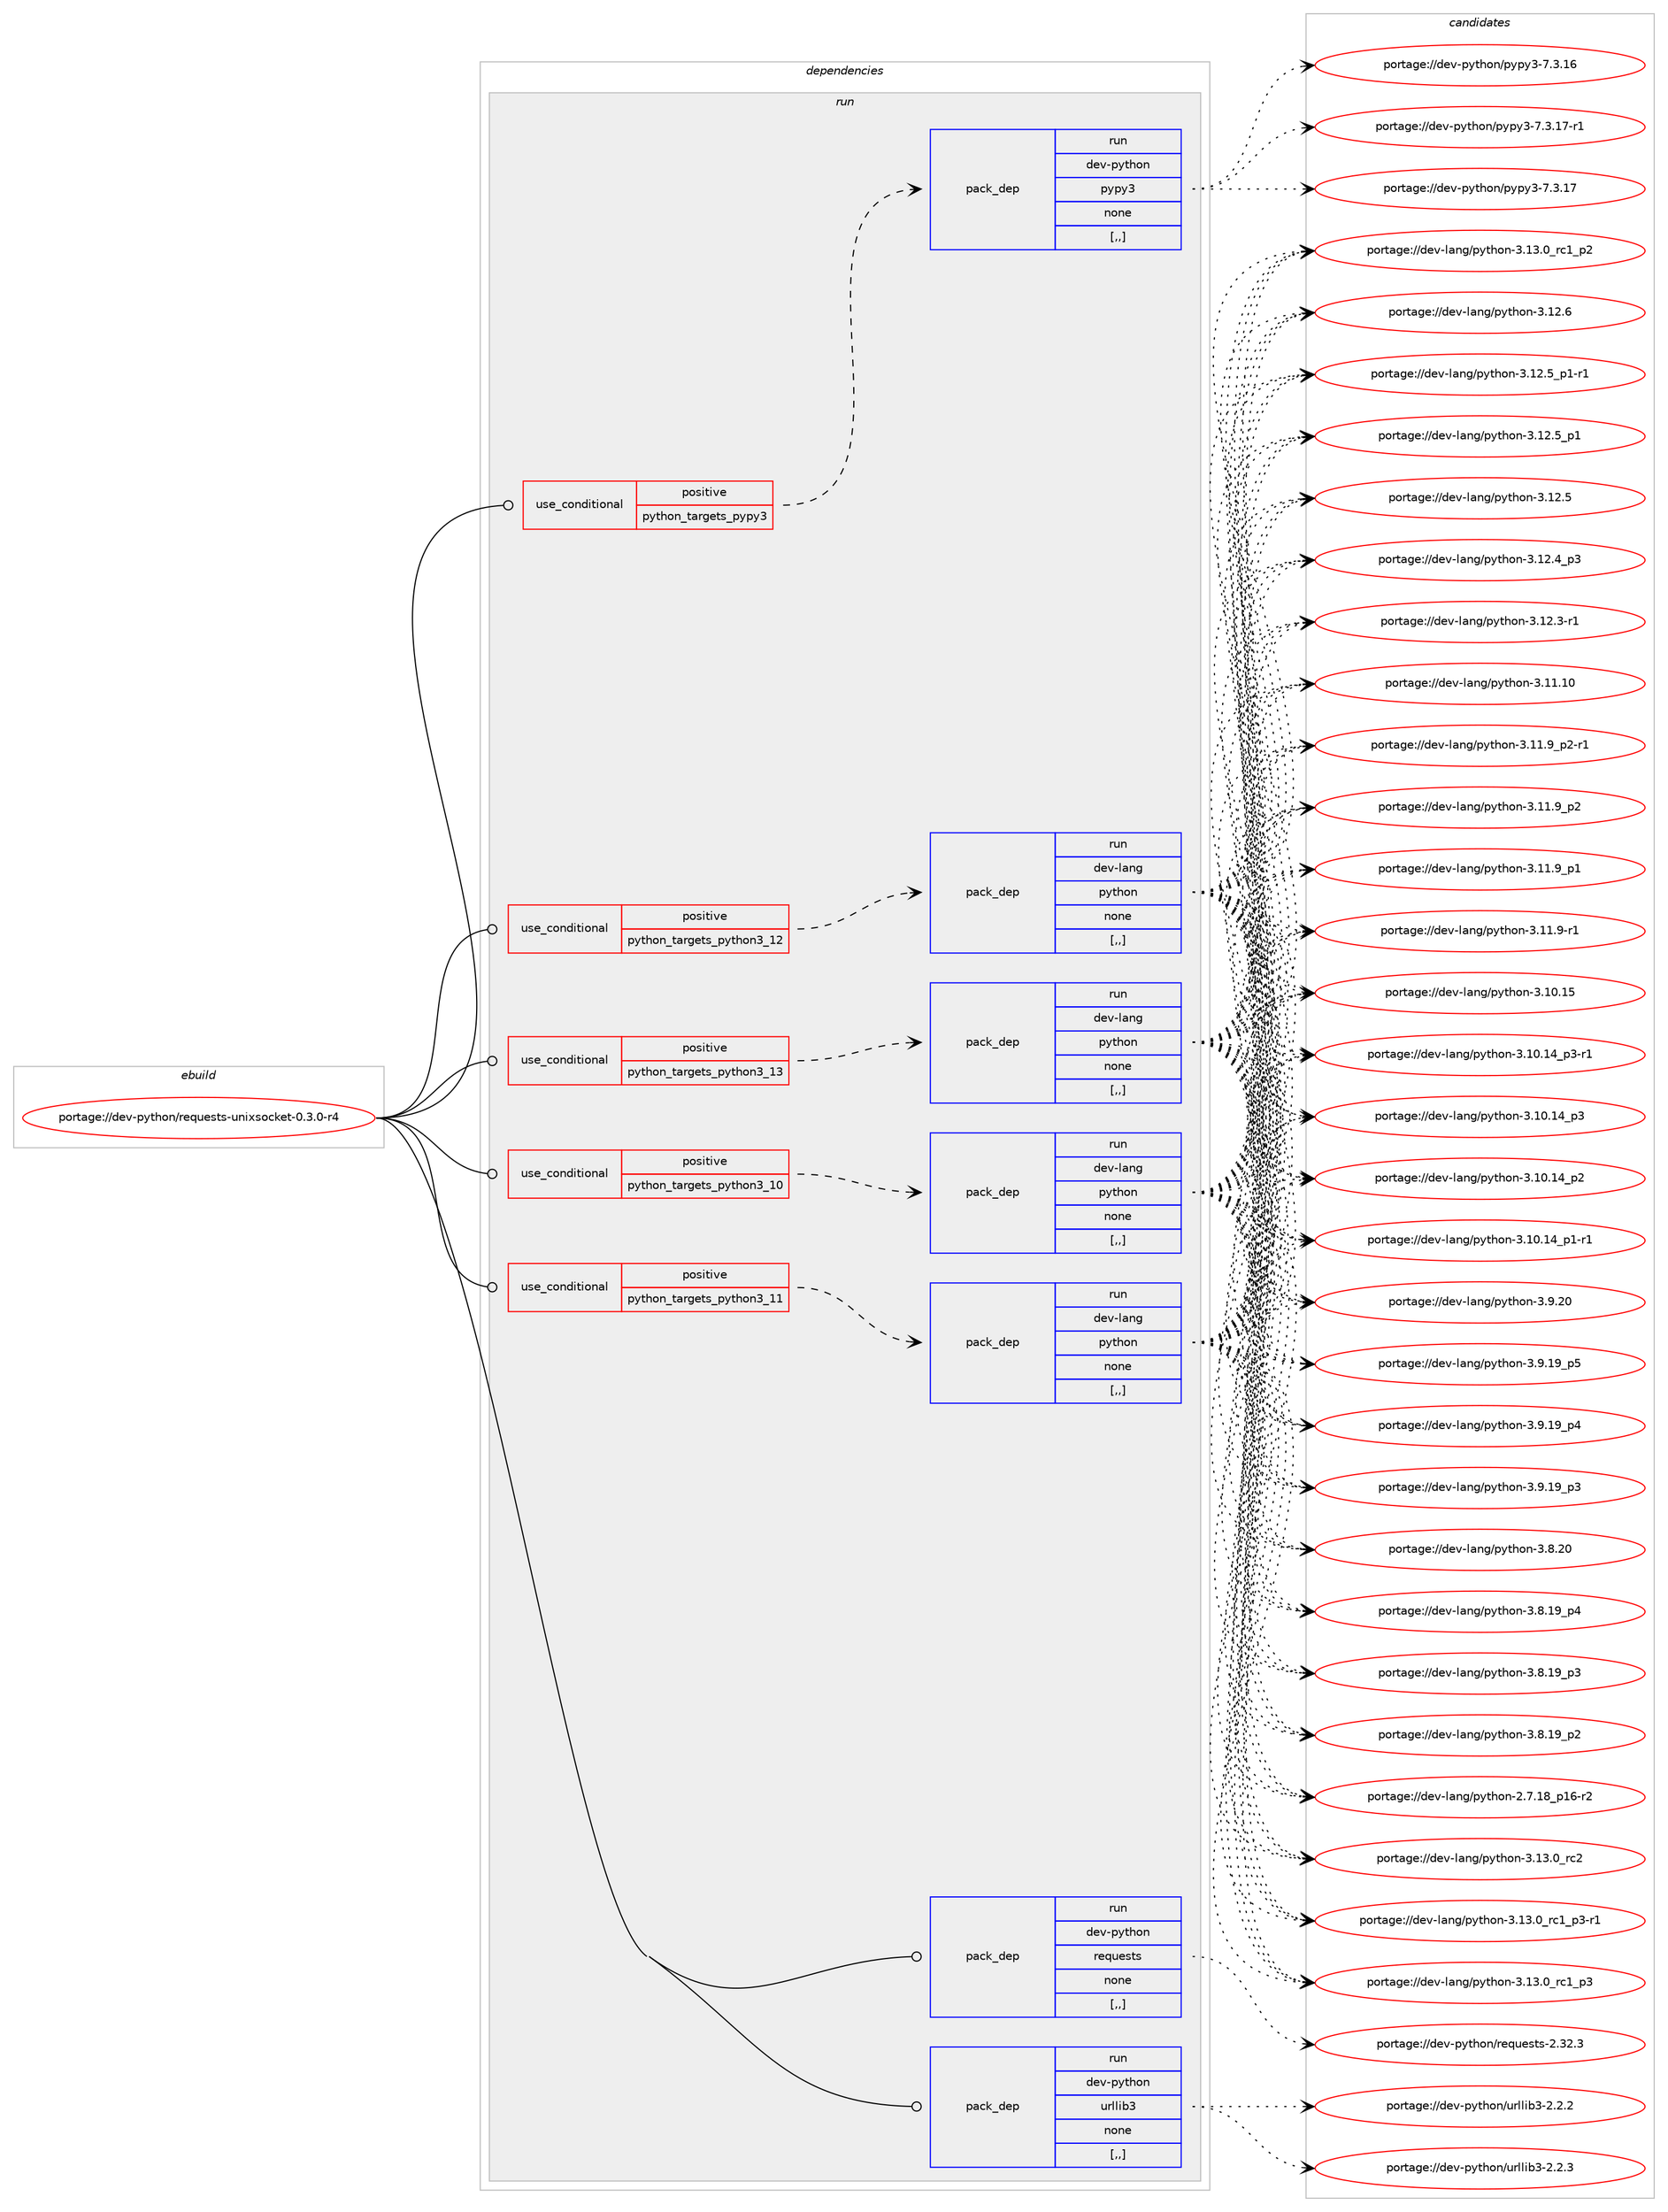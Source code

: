 digraph prolog {

# *************
# Graph options
# *************

newrank=true;
concentrate=true;
compound=true;
graph [rankdir=LR,fontname=Helvetica,fontsize=10,ranksep=1.5];#, ranksep=2.5, nodesep=0.2];
edge  [arrowhead=vee];
node  [fontname=Helvetica,fontsize=10];

# **********
# The ebuild
# **********

subgraph cluster_leftcol {
color=gray;
label=<<i>ebuild</i>>;
id [label="portage://dev-python/requests-unixsocket-0.3.0-r4", color=red, width=4, href="../dev-python/requests-unixsocket-0.3.0-r4.svg"];
}

# ****************
# The dependencies
# ****************

subgraph cluster_midcol {
color=gray;
label=<<i>dependencies</i>>;
subgraph cluster_compile {
fillcolor="#eeeeee";
style=filled;
label=<<i>compile</i>>;
}
subgraph cluster_compileandrun {
fillcolor="#eeeeee";
style=filled;
label=<<i>compile and run</i>>;
}
subgraph cluster_run {
fillcolor="#eeeeee";
style=filled;
label=<<i>run</i>>;
subgraph cond169686 {
dependency657315 [label=<<TABLE BORDER="0" CELLBORDER="1" CELLSPACING="0" CELLPADDING="4"><TR><TD ROWSPAN="3" CELLPADDING="10">use_conditional</TD></TR><TR><TD>positive</TD></TR><TR><TD>python_targets_pypy3</TD></TR></TABLE>>, shape=none, color=red];
subgraph pack482767 {
dependency657316 [label=<<TABLE BORDER="0" CELLBORDER="1" CELLSPACING="0" CELLPADDING="4" WIDTH="220"><TR><TD ROWSPAN="6" CELLPADDING="30">pack_dep</TD></TR><TR><TD WIDTH="110">run</TD></TR><TR><TD>dev-python</TD></TR><TR><TD>pypy3</TD></TR><TR><TD>none</TD></TR><TR><TD>[,,]</TD></TR></TABLE>>, shape=none, color=blue];
}
dependency657315:e -> dependency657316:w [weight=20,style="dashed",arrowhead="vee"];
}
id:e -> dependency657315:w [weight=20,style="solid",arrowhead="odot"];
subgraph cond169687 {
dependency657317 [label=<<TABLE BORDER="0" CELLBORDER="1" CELLSPACING="0" CELLPADDING="4"><TR><TD ROWSPAN="3" CELLPADDING="10">use_conditional</TD></TR><TR><TD>positive</TD></TR><TR><TD>python_targets_python3_10</TD></TR></TABLE>>, shape=none, color=red];
subgraph pack482768 {
dependency657318 [label=<<TABLE BORDER="0" CELLBORDER="1" CELLSPACING="0" CELLPADDING="4" WIDTH="220"><TR><TD ROWSPAN="6" CELLPADDING="30">pack_dep</TD></TR><TR><TD WIDTH="110">run</TD></TR><TR><TD>dev-lang</TD></TR><TR><TD>python</TD></TR><TR><TD>none</TD></TR><TR><TD>[,,]</TD></TR></TABLE>>, shape=none, color=blue];
}
dependency657317:e -> dependency657318:w [weight=20,style="dashed",arrowhead="vee"];
}
id:e -> dependency657317:w [weight=20,style="solid",arrowhead="odot"];
subgraph cond169688 {
dependency657319 [label=<<TABLE BORDER="0" CELLBORDER="1" CELLSPACING="0" CELLPADDING="4"><TR><TD ROWSPAN="3" CELLPADDING="10">use_conditional</TD></TR><TR><TD>positive</TD></TR><TR><TD>python_targets_python3_11</TD></TR></TABLE>>, shape=none, color=red];
subgraph pack482769 {
dependency657320 [label=<<TABLE BORDER="0" CELLBORDER="1" CELLSPACING="0" CELLPADDING="4" WIDTH="220"><TR><TD ROWSPAN="6" CELLPADDING="30">pack_dep</TD></TR><TR><TD WIDTH="110">run</TD></TR><TR><TD>dev-lang</TD></TR><TR><TD>python</TD></TR><TR><TD>none</TD></TR><TR><TD>[,,]</TD></TR></TABLE>>, shape=none, color=blue];
}
dependency657319:e -> dependency657320:w [weight=20,style="dashed",arrowhead="vee"];
}
id:e -> dependency657319:w [weight=20,style="solid",arrowhead="odot"];
subgraph cond169689 {
dependency657321 [label=<<TABLE BORDER="0" CELLBORDER="1" CELLSPACING="0" CELLPADDING="4"><TR><TD ROWSPAN="3" CELLPADDING="10">use_conditional</TD></TR><TR><TD>positive</TD></TR><TR><TD>python_targets_python3_12</TD></TR></TABLE>>, shape=none, color=red];
subgraph pack482770 {
dependency657322 [label=<<TABLE BORDER="0" CELLBORDER="1" CELLSPACING="0" CELLPADDING="4" WIDTH="220"><TR><TD ROWSPAN="6" CELLPADDING="30">pack_dep</TD></TR><TR><TD WIDTH="110">run</TD></TR><TR><TD>dev-lang</TD></TR><TR><TD>python</TD></TR><TR><TD>none</TD></TR><TR><TD>[,,]</TD></TR></TABLE>>, shape=none, color=blue];
}
dependency657321:e -> dependency657322:w [weight=20,style="dashed",arrowhead="vee"];
}
id:e -> dependency657321:w [weight=20,style="solid",arrowhead="odot"];
subgraph cond169690 {
dependency657323 [label=<<TABLE BORDER="0" CELLBORDER="1" CELLSPACING="0" CELLPADDING="4"><TR><TD ROWSPAN="3" CELLPADDING="10">use_conditional</TD></TR><TR><TD>positive</TD></TR><TR><TD>python_targets_python3_13</TD></TR></TABLE>>, shape=none, color=red];
subgraph pack482771 {
dependency657324 [label=<<TABLE BORDER="0" CELLBORDER="1" CELLSPACING="0" CELLPADDING="4" WIDTH="220"><TR><TD ROWSPAN="6" CELLPADDING="30">pack_dep</TD></TR><TR><TD WIDTH="110">run</TD></TR><TR><TD>dev-lang</TD></TR><TR><TD>python</TD></TR><TR><TD>none</TD></TR><TR><TD>[,,]</TD></TR></TABLE>>, shape=none, color=blue];
}
dependency657323:e -> dependency657324:w [weight=20,style="dashed",arrowhead="vee"];
}
id:e -> dependency657323:w [weight=20,style="solid",arrowhead="odot"];
subgraph pack482772 {
dependency657325 [label=<<TABLE BORDER="0" CELLBORDER="1" CELLSPACING="0" CELLPADDING="4" WIDTH="220"><TR><TD ROWSPAN="6" CELLPADDING="30">pack_dep</TD></TR><TR><TD WIDTH="110">run</TD></TR><TR><TD>dev-python</TD></TR><TR><TD>requests</TD></TR><TR><TD>none</TD></TR><TR><TD>[,,]</TD></TR></TABLE>>, shape=none, color=blue];
}
id:e -> dependency657325:w [weight=20,style="solid",arrowhead="odot"];
subgraph pack482773 {
dependency657326 [label=<<TABLE BORDER="0" CELLBORDER="1" CELLSPACING="0" CELLPADDING="4" WIDTH="220"><TR><TD ROWSPAN="6" CELLPADDING="30">pack_dep</TD></TR><TR><TD WIDTH="110">run</TD></TR><TR><TD>dev-python</TD></TR><TR><TD>urllib3</TD></TR><TR><TD>none</TD></TR><TR><TD>[,,]</TD></TR></TABLE>>, shape=none, color=blue];
}
id:e -> dependency657326:w [weight=20,style="solid",arrowhead="odot"];
}
}

# **************
# The candidates
# **************

subgraph cluster_choices {
rank=same;
color=gray;
label=<<i>candidates</i>>;

subgraph choice482767 {
color=black;
nodesep=1;
choice100101118451121211161041111104711212111212151455546514649554511449 [label="portage://dev-python/pypy3-7.3.17-r1", color=red, width=4,href="../dev-python/pypy3-7.3.17-r1.svg"];
choice10010111845112121116104111110471121211121215145554651464955 [label="portage://dev-python/pypy3-7.3.17", color=red, width=4,href="../dev-python/pypy3-7.3.17.svg"];
choice10010111845112121116104111110471121211121215145554651464954 [label="portage://dev-python/pypy3-7.3.16", color=red, width=4,href="../dev-python/pypy3-7.3.16.svg"];
dependency657316:e -> choice100101118451121211161041111104711212111212151455546514649554511449:w [style=dotted,weight="100"];
dependency657316:e -> choice10010111845112121116104111110471121211121215145554651464955:w [style=dotted,weight="100"];
dependency657316:e -> choice10010111845112121116104111110471121211121215145554651464954:w [style=dotted,weight="100"];
}
subgraph choice482768 {
color=black;
nodesep=1;
choice10010111845108971101034711212111610411111045514649514648951149950 [label="portage://dev-lang/python-3.13.0_rc2", color=red, width=4,href="../dev-lang/python-3.13.0_rc2.svg"];
choice1001011184510897110103471121211161041111104551464951464895114994995112514511449 [label="portage://dev-lang/python-3.13.0_rc1_p3-r1", color=red, width=4,href="../dev-lang/python-3.13.0_rc1_p3-r1.svg"];
choice100101118451089711010347112121116104111110455146495146489511499499511251 [label="portage://dev-lang/python-3.13.0_rc1_p3", color=red, width=4,href="../dev-lang/python-3.13.0_rc1_p3.svg"];
choice100101118451089711010347112121116104111110455146495146489511499499511250 [label="portage://dev-lang/python-3.13.0_rc1_p2", color=red, width=4,href="../dev-lang/python-3.13.0_rc1_p2.svg"];
choice10010111845108971101034711212111610411111045514649504654 [label="portage://dev-lang/python-3.12.6", color=red, width=4,href="../dev-lang/python-3.12.6.svg"];
choice1001011184510897110103471121211161041111104551464950465395112494511449 [label="portage://dev-lang/python-3.12.5_p1-r1", color=red, width=4,href="../dev-lang/python-3.12.5_p1-r1.svg"];
choice100101118451089711010347112121116104111110455146495046539511249 [label="portage://dev-lang/python-3.12.5_p1", color=red, width=4,href="../dev-lang/python-3.12.5_p1.svg"];
choice10010111845108971101034711212111610411111045514649504653 [label="portage://dev-lang/python-3.12.5", color=red, width=4,href="../dev-lang/python-3.12.5.svg"];
choice100101118451089711010347112121116104111110455146495046529511251 [label="portage://dev-lang/python-3.12.4_p3", color=red, width=4,href="../dev-lang/python-3.12.4_p3.svg"];
choice100101118451089711010347112121116104111110455146495046514511449 [label="portage://dev-lang/python-3.12.3-r1", color=red, width=4,href="../dev-lang/python-3.12.3-r1.svg"];
choice1001011184510897110103471121211161041111104551464949464948 [label="portage://dev-lang/python-3.11.10", color=red, width=4,href="../dev-lang/python-3.11.10.svg"];
choice1001011184510897110103471121211161041111104551464949465795112504511449 [label="portage://dev-lang/python-3.11.9_p2-r1", color=red, width=4,href="../dev-lang/python-3.11.9_p2-r1.svg"];
choice100101118451089711010347112121116104111110455146494946579511250 [label="portage://dev-lang/python-3.11.9_p2", color=red, width=4,href="../dev-lang/python-3.11.9_p2.svg"];
choice100101118451089711010347112121116104111110455146494946579511249 [label="portage://dev-lang/python-3.11.9_p1", color=red, width=4,href="../dev-lang/python-3.11.9_p1.svg"];
choice100101118451089711010347112121116104111110455146494946574511449 [label="portage://dev-lang/python-3.11.9-r1", color=red, width=4,href="../dev-lang/python-3.11.9-r1.svg"];
choice1001011184510897110103471121211161041111104551464948464953 [label="portage://dev-lang/python-3.10.15", color=red, width=4,href="../dev-lang/python-3.10.15.svg"];
choice100101118451089711010347112121116104111110455146494846495295112514511449 [label="portage://dev-lang/python-3.10.14_p3-r1", color=red, width=4,href="../dev-lang/python-3.10.14_p3-r1.svg"];
choice10010111845108971101034711212111610411111045514649484649529511251 [label="portage://dev-lang/python-3.10.14_p3", color=red, width=4,href="../dev-lang/python-3.10.14_p3.svg"];
choice10010111845108971101034711212111610411111045514649484649529511250 [label="portage://dev-lang/python-3.10.14_p2", color=red, width=4,href="../dev-lang/python-3.10.14_p2.svg"];
choice100101118451089711010347112121116104111110455146494846495295112494511449 [label="portage://dev-lang/python-3.10.14_p1-r1", color=red, width=4,href="../dev-lang/python-3.10.14_p1-r1.svg"];
choice10010111845108971101034711212111610411111045514657465048 [label="portage://dev-lang/python-3.9.20", color=red, width=4,href="../dev-lang/python-3.9.20.svg"];
choice100101118451089711010347112121116104111110455146574649579511253 [label="portage://dev-lang/python-3.9.19_p5", color=red, width=4,href="../dev-lang/python-3.9.19_p5.svg"];
choice100101118451089711010347112121116104111110455146574649579511252 [label="portage://dev-lang/python-3.9.19_p4", color=red, width=4,href="../dev-lang/python-3.9.19_p4.svg"];
choice100101118451089711010347112121116104111110455146574649579511251 [label="portage://dev-lang/python-3.9.19_p3", color=red, width=4,href="../dev-lang/python-3.9.19_p3.svg"];
choice10010111845108971101034711212111610411111045514656465048 [label="portage://dev-lang/python-3.8.20", color=red, width=4,href="../dev-lang/python-3.8.20.svg"];
choice100101118451089711010347112121116104111110455146564649579511252 [label="portage://dev-lang/python-3.8.19_p4", color=red, width=4,href="../dev-lang/python-3.8.19_p4.svg"];
choice100101118451089711010347112121116104111110455146564649579511251 [label="portage://dev-lang/python-3.8.19_p3", color=red, width=4,href="../dev-lang/python-3.8.19_p3.svg"];
choice100101118451089711010347112121116104111110455146564649579511250 [label="portage://dev-lang/python-3.8.19_p2", color=red, width=4,href="../dev-lang/python-3.8.19_p2.svg"];
choice100101118451089711010347112121116104111110455046554649569511249544511450 [label="portage://dev-lang/python-2.7.18_p16-r2", color=red, width=4,href="../dev-lang/python-2.7.18_p16-r2.svg"];
dependency657318:e -> choice10010111845108971101034711212111610411111045514649514648951149950:w [style=dotted,weight="100"];
dependency657318:e -> choice1001011184510897110103471121211161041111104551464951464895114994995112514511449:w [style=dotted,weight="100"];
dependency657318:e -> choice100101118451089711010347112121116104111110455146495146489511499499511251:w [style=dotted,weight="100"];
dependency657318:e -> choice100101118451089711010347112121116104111110455146495146489511499499511250:w [style=dotted,weight="100"];
dependency657318:e -> choice10010111845108971101034711212111610411111045514649504654:w [style=dotted,weight="100"];
dependency657318:e -> choice1001011184510897110103471121211161041111104551464950465395112494511449:w [style=dotted,weight="100"];
dependency657318:e -> choice100101118451089711010347112121116104111110455146495046539511249:w [style=dotted,weight="100"];
dependency657318:e -> choice10010111845108971101034711212111610411111045514649504653:w [style=dotted,weight="100"];
dependency657318:e -> choice100101118451089711010347112121116104111110455146495046529511251:w [style=dotted,weight="100"];
dependency657318:e -> choice100101118451089711010347112121116104111110455146495046514511449:w [style=dotted,weight="100"];
dependency657318:e -> choice1001011184510897110103471121211161041111104551464949464948:w [style=dotted,weight="100"];
dependency657318:e -> choice1001011184510897110103471121211161041111104551464949465795112504511449:w [style=dotted,weight="100"];
dependency657318:e -> choice100101118451089711010347112121116104111110455146494946579511250:w [style=dotted,weight="100"];
dependency657318:e -> choice100101118451089711010347112121116104111110455146494946579511249:w [style=dotted,weight="100"];
dependency657318:e -> choice100101118451089711010347112121116104111110455146494946574511449:w [style=dotted,weight="100"];
dependency657318:e -> choice1001011184510897110103471121211161041111104551464948464953:w [style=dotted,weight="100"];
dependency657318:e -> choice100101118451089711010347112121116104111110455146494846495295112514511449:w [style=dotted,weight="100"];
dependency657318:e -> choice10010111845108971101034711212111610411111045514649484649529511251:w [style=dotted,weight="100"];
dependency657318:e -> choice10010111845108971101034711212111610411111045514649484649529511250:w [style=dotted,weight="100"];
dependency657318:e -> choice100101118451089711010347112121116104111110455146494846495295112494511449:w [style=dotted,weight="100"];
dependency657318:e -> choice10010111845108971101034711212111610411111045514657465048:w [style=dotted,weight="100"];
dependency657318:e -> choice100101118451089711010347112121116104111110455146574649579511253:w [style=dotted,weight="100"];
dependency657318:e -> choice100101118451089711010347112121116104111110455146574649579511252:w [style=dotted,weight="100"];
dependency657318:e -> choice100101118451089711010347112121116104111110455146574649579511251:w [style=dotted,weight="100"];
dependency657318:e -> choice10010111845108971101034711212111610411111045514656465048:w [style=dotted,weight="100"];
dependency657318:e -> choice100101118451089711010347112121116104111110455146564649579511252:w [style=dotted,weight="100"];
dependency657318:e -> choice100101118451089711010347112121116104111110455146564649579511251:w [style=dotted,weight="100"];
dependency657318:e -> choice100101118451089711010347112121116104111110455146564649579511250:w [style=dotted,weight="100"];
dependency657318:e -> choice100101118451089711010347112121116104111110455046554649569511249544511450:w [style=dotted,weight="100"];
}
subgraph choice482769 {
color=black;
nodesep=1;
choice10010111845108971101034711212111610411111045514649514648951149950 [label="portage://dev-lang/python-3.13.0_rc2", color=red, width=4,href="../dev-lang/python-3.13.0_rc2.svg"];
choice1001011184510897110103471121211161041111104551464951464895114994995112514511449 [label="portage://dev-lang/python-3.13.0_rc1_p3-r1", color=red, width=4,href="../dev-lang/python-3.13.0_rc1_p3-r1.svg"];
choice100101118451089711010347112121116104111110455146495146489511499499511251 [label="portage://dev-lang/python-3.13.0_rc1_p3", color=red, width=4,href="../dev-lang/python-3.13.0_rc1_p3.svg"];
choice100101118451089711010347112121116104111110455146495146489511499499511250 [label="portage://dev-lang/python-3.13.0_rc1_p2", color=red, width=4,href="../dev-lang/python-3.13.0_rc1_p2.svg"];
choice10010111845108971101034711212111610411111045514649504654 [label="portage://dev-lang/python-3.12.6", color=red, width=4,href="../dev-lang/python-3.12.6.svg"];
choice1001011184510897110103471121211161041111104551464950465395112494511449 [label="portage://dev-lang/python-3.12.5_p1-r1", color=red, width=4,href="../dev-lang/python-3.12.5_p1-r1.svg"];
choice100101118451089711010347112121116104111110455146495046539511249 [label="portage://dev-lang/python-3.12.5_p1", color=red, width=4,href="../dev-lang/python-3.12.5_p1.svg"];
choice10010111845108971101034711212111610411111045514649504653 [label="portage://dev-lang/python-3.12.5", color=red, width=4,href="../dev-lang/python-3.12.5.svg"];
choice100101118451089711010347112121116104111110455146495046529511251 [label="portage://dev-lang/python-3.12.4_p3", color=red, width=4,href="../dev-lang/python-3.12.4_p3.svg"];
choice100101118451089711010347112121116104111110455146495046514511449 [label="portage://dev-lang/python-3.12.3-r1", color=red, width=4,href="../dev-lang/python-3.12.3-r1.svg"];
choice1001011184510897110103471121211161041111104551464949464948 [label="portage://dev-lang/python-3.11.10", color=red, width=4,href="../dev-lang/python-3.11.10.svg"];
choice1001011184510897110103471121211161041111104551464949465795112504511449 [label="portage://dev-lang/python-3.11.9_p2-r1", color=red, width=4,href="../dev-lang/python-3.11.9_p2-r1.svg"];
choice100101118451089711010347112121116104111110455146494946579511250 [label="portage://dev-lang/python-3.11.9_p2", color=red, width=4,href="../dev-lang/python-3.11.9_p2.svg"];
choice100101118451089711010347112121116104111110455146494946579511249 [label="portage://dev-lang/python-3.11.9_p1", color=red, width=4,href="../dev-lang/python-3.11.9_p1.svg"];
choice100101118451089711010347112121116104111110455146494946574511449 [label="portage://dev-lang/python-3.11.9-r1", color=red, width=4,href="../dev-lang/python-3.11.9-r1.svg"];
choice1001011184510897110103471121211161041111104551464948464953 [label="portage://dev-lang/python-3.10.15", color=red, width=4,href="../dev-lang/python-3.10.15.svg"];
choice100101118451089711010347112121116104111110455146494846495295112514511449 [label="portage://dev-lang/python-3.10.14_p3-r1", color=red, width=4,href="../dev-lang/python-3.10.14_p3-r1.svg"];
choice10010111845108971101034711212111610411111045514649484649529511251 [label="portage://dev-lang/python-3.10.14_p3", color=red, width=4,href="../dev-lang/python-3.10.14_p3.svg"];
choice10010111845108971101034711212111610411111045514649484649529511250 [label="portage://dev-lang/python-3.10.14_p2", color=red, width=4,href="../dev-lang/python-3.10.14_p2.svg"];
choice100101118451089711010347112121116104111110455146494846495295112494511449 [label="portage://dev-lang/python-3.10.14_p1-r1", color=red, width=4,href="../dev-lang/python-3.10.14_p1-r1.svg"];
choice10010111845108971101034711212111610411111045514657465048 [label="portage://dev-lang/python-3.9.20", color=red, width=4,href="../dev-lang/python-3.9.20.svg"];
choice100101118451089711010347112121116104111110455146574649579511253 [label="portage://dev-lang/python-3.9.19_p5", color=red, width=4,href="../dev-lang/python-3.9.19_p5.svg"];
choice100101118451089711010347112121116104111110455146574649579511252 [label="portage://dev-lang/python-3.9.19_p4", color=red, width=4,href="../dev-lang/python-3.9.19_p4.svg"];
choice100101118451089711010347112121116104111110455146574649579511251 [label="portage://dev-lang/python-3.9.19_p3", color=red, width=4,href="../dev-lang/python-3.9.19_p3.svg"];
choice10010111845108971101034711212111610411111045514656465048 [label="portage://dev-lang/python-3.8.20", color=red, width=4,href="../dev-lang/python-3.8.20.svg"];
choice100101118451089711010347112121116104111110455146564649579511252 [label="portage://dev-lang/python-3.8.19_p4", color=red, width=4,href="../dev-lang/python-3.8.19_p4.svg"];
choice100101118451089711010347112121116104111110455146564649579511251 [label="portage://dev-lang/python-3.8.19_p3", color=red, width=4,href="../dev-lang/python-3.8.19_p3.svg"];
choice100101118451089711010347112121116104111110455146564649579511250 [label="portage://dev-lang/python-3.8.19_p2", color=red, width=4,href="../dev-lang/python-3.8.19_p2.svg"];
choice100101118451089711010347112121116104111110455046554649569511249544511450 [label="portage://dev-lang/python-2.7.18_p16-r2", color=red, width=4,href="../dev-lang/python-2.7.18_p16-r2.svg"];
dependency657320:e -> choice10010111845108971101034711212111610411111045514649514648951149950:w [style=dotted,weight="100"];
dependency657320:e -> choice1001011184510897110103471121211161041111104551464951464895114994995112514511449:w [style=dotted,weight="100"];
dependency657320:e -> choice100101118451089711010347112121116104111110455146495146489511499499511251:w [style=dotted,weight="100"];
dependency657320:e -> choice100101118451089711010347112121116104111110455146495146489511499499511250:w [style=dotted,weight="100"];
dependency657320:e -> choice10010111845108971101034711212111610411111045514649504654:w [style=dotted,weight="100"];
dependency657320:e -> choice1001011184510897110103471121211161041111104551464950465395112494511449:w [style=dotted,weight="100"];
dependency657320:e -> choice100101118451089711010347112121116104111110455146495046539511249:w [style=dotted,weight="100"];
dependency657320:e -> choice10010111845108971101034711212111610411111045514649504653:w [style=dotted,weight="100"];
dependency657320:e -> choice100101118451089711010347112121116104111110455146495046529511251:w [style=dotted,weight="100"];
dependency657320:e -> choice100101118451089711010347112121116104111110455146495046514511449:w [style=dotted,weight="100"];
dependency657320:e -> choice1001011184510897110103471121211161041111104551464949464948:w [style=dotted,weight="100"];
dependency657320:e -> choice1001011184510897110103471121211161041111104551464949465795112504511449:w [style=dotted,weight="100"];
dependency657320:e -> choice100101118451089711010347112121116104111110455146494946579511250:w [style=dotted,weight="100"];
dependency657320:e -> choice100101118451089711010347112121116104111110455146494946579511249:w [style=dotted,weight="100"];
dependency657320:e -> choice100101118451089711010347112121116104111110455146494946574511449:w [style=dotted,weight="100"];
dependency657320:e -> choice1001011184510897110103471121211161041111104551464948464953:w [style=dotted,weight="100"];
dependency657320:e -> choice100101118451089711010347112121116104111110455146494846495295112514511449:w [style=dotted,weight="100"];
dependency657320:e -> choice10010111845108971101034711212111610411111045514649484649529511251:w [style=dotted,weight="100"];
dependency657320:e -> choice10010111845108971101034711212111610411111045514649484649529511250:w [style=dotted,weight="100"];
dependency657320:e -> choice100101118451089711010347112121116104111110455146494846495295112494511449:w [style=dotted,weight="100"];
dependency657320:e -> choice10010111845108971101034711212111610411111045514657465048:w [style=dotted,weight="100"];
dependency657320:e -> choice100101118451089711010347112121116104111110455146574649579511253:w [style=dotted,weight="100"];
dependency657320:e -> choice100101118451089711010347112121116104111110455146574649579511252:w [style=dotted,weight="100"];
dependency657320:e -> choice100101118451089711010347112121116104111110455146574649579511251:w [style=dotted,weight="100"];
dependency657320:e -> choice10010111845108971101034711212111610411111045514656465048:w [style=dotted,weight="100"];
dependency657320:e -> choice100101118451089711010347112121116104111110455146564649579511252:w [style=dotted,weight="100"];
dependency657320:e -> choice100101118451089711010347112121116104111110455146564649579511251:w [style=dotted,weight="100"];
dependency657320:e -> choice100101118451089711010347112121116104111110455146564649579511250:w [style=dotted,weight="100"];
dependency657320:e -> choice100101118451089711010347112121116104111110455046554649569511249544511450:w [style=dotted,weight="100"];
}
subgraph choice482770 {
color=black;
nodesep=1;
choice10010111845108971101034711212111610411111045514649514648951149950 [label="portage://dev-lang/python-3.13.0_rc2", color=red, width=4,href="../dev-lang/python-3.13.0_rc2.svg"];
choice1001011184510897110103471121211161041111104551464951464895114994995112514511449 [label="portage://dev-lang/python-3.13.0_rc1_p3-r1", color=red, width=4,href="../dev-lang/python-3.13.0_rc1_p3-r1.svg"];
choice100101118451089711010347112121116104111110455146495146489511499499511251 [label="portage://dev-lang/python-3.13.0_rc1_p3", color=red, width=4,href="../dev-lang/python-3.13.0_rc1_p3.svg"];
choice100101118451089711010347112121116104111110455146495146489511499499511250 [label="portage://dev-lang/python-3.13.0_rc1_p2", color=red, width=4,href="../dev-lang/python-3.13.0_rc1_p2.svg"];
choice10010111845108971101034711212111610411111045514649504654 [label="portage://dev-lang/python-3.12.6", color=red, width=4,href="../dev-lang/python-3.12.6.svg"];
choice1001011184510897110103471121211161041111104551464950465395112494511449 [label="portage://dev-lang/python-3.12.5_p1-r1", color=red, width=4,href="../dev-lang/python-3.12.5_p1-r1.svg"];
choice100101118451089711010347112121116104111110455146495046539511249 [label="portage://dev-lang/python-3.12.5_p1", color=red, width=4,href="../dev-lang/python-3.12.5_p1.svg"];
choice10010111845108971101034711212111610411111045514649504653 [label="portage://dev-lang/python-3.12.5", color=red, width=4,href="../dev-lang/python-3.12.5.svg"];
choice100101118451089711010347112121116104111110455146495046529511251 [label="portage://dev-lang/python-3.12.4_p3", color=red, width=4,href="../dev-lang/python-3.12.4_p3.svg"];
choice100101118451089711010347112121116104111110455146495046514511449 [label="portage://dev-lang/python-3.12.3-r1", color=red, width=4,href="../dev-lang/python-3.12.3-r1.svg"];
choice1001011184510897110103471121211161041111104551464949464948 [label="portage://dev-lang/python-3.11.10", color=red, width=4,href="../dev-lang/python-3.11.10.svg"];
choice1001011184510897110103471121211161041111104551464949465795112504511449 [label="portage://dev-lang/python-3.11.9_p2-r1", color=red, width=4,href="../dev-lang/python-3.11.9_p2-r1.svg"];
choice100101118451089711010347112121116104111110455146494946579511250 [label="portage://dev-lang/python-3.11.9_p2", color=red, width=4,href="../dev-lang/python-3.11.9_p2.svg"];
choice100101118451089711010347112121116104111110455146494946579511249 [label="portage://dev-lang/python-3.11.9_p1", color=red, width=4,href="../dev-lang/python-3.11.9_p1.svg"];
choice100101118451089711010347112121116104111110455146494946574511449 [label="portage://dev-lang/python-3.11.9-r1", color=red, width=4,href="../dev-lang/python-3.11.9-r1.svg"];
choice1001011184510897110103471121211161041111104551464948464953 [label="portage://dev-lang/python-3.10.15", color=red, width=4,href="../dev-lang/python-3.10.15.svg"];
choice100101118451089711010347112121116104111110455146494846495295112514511449 [label="portage://dev-lang/python-3.10.14_p3-r1", color=red, width=4,href="../dev-lang/python-3.10.14_p3-r1.svg"];
choice10010111845108971101034711212111610411111045514649484649529511251 [label="portage://dev-lang/python-3.10.14_p3", color=red, width=4,href="../dev-lang/python-3.10.14_p3.svg"];
choice10010111845108971101034711212111610411111045514649484649529511250 [label="portage://dev-lang/python-3.10.14_p2", color=red, width=4,href="../dev-lang/python-3.10.14_p2.svg"];
choice100101118451089711010347112121116104111110455146494846495295112494511449 [label="portage://dev-lang/python-3.10.14_p1-r1", color=red, width=4,href="../dev-lang/python-3.10.14_p1-r1.svg"];
choice10010111845108971101034711212111610411111045514657465048 [label="portage://dev-lang/python-3.9.20", color=red, width=4,href="../dev-lang/python-3.9.20.svg"];
choice100101118451089711010347112121116104111110455146574649579511253 [label="portage://dev-lang/python-3.9.19_p5", color=red, width=4,href="../dev-lang/python-3.9.19_p5.svg"];
choice100101118451089711010347112121116104111110455146574649579511252 [label="portage://dev-lang/python-3.9.19_p4", color=red, width=4,href="../dev-lang/python-3.9.19_p4.svg"];
choice100101118451089711010347112121116104111110455146574649579511251 [label="portage://dev-lang/python-3.9.19_p3", color=red, width=4,href="../dev-lang/python-3.9.19_p3.svg"];
choice10010111845108971101034711212111610411111045514656465048 [label="portage://dev-lang/python-3.8.20", color=red, width=4,href="../dev-lang/python-3.8.20.svg"];
choice100101118451089711010347112121116104111110455146564649579511252 [label="portage://dev-lang/python-3.8.19_p4", color=red, width=4,href="../dev-lang/python-3.8.19_p4.svg"];
choice100101118451089711010347112121116104111110455146564649579511251 [label="portage://dev-lang/python-3.8.19_p3", color=red, width=4,href="../dev-lang/python-3.8.19_p3.svg"];
choice100101118451089711010347112121116104111110455146564649579511250 [label="portage://dev-lang/python-3.8.19_p2", color=red, width=4,href="../dev-lang/python-3.8.19_p2.svg"];
choice100101118451089711010347112121116104111110455046554649569511249544511450 [label="portage://dev-lang/python-2.7.18_p16-r2", color=red, width=4,href="../dev-lang/python-2.7.18_p16-r2.svg"];
dependency657322:e -> choice10010111845108971101034711212111610411111045514649514648951149950:w [style=dotted,weight="100"];
dependency657322:e -> choice1001011184510897110103471121211161041111104551464951464895114994995112514511449:w [style=dotted,weight="100"];
dependency657322:e -> choice100101118451089711010347112121116104111110455146495146489511499499511251:w [style=dotted,weight="100"];
dependency657322:e -> choice100101118451089711010347112121116104111110455146495146489511499499511250:w [style=dotted,weight="100"];
dependency657322:e -> choice10010111845108971101034711212111610411111045514649504654:w [style=dotted,weight="100"];
dependency657322:e -> choice1001011184510897110103471121211161041111104551464950465395112494511449:w [style=dotted,weight="100"];
dependency657322:e -> choice100101118451089711010347112121116104111110455146495046539511249:w [style=dotted,weight="100"];
dependency657322:e -> choice10010111845108971101034711212111610411111045514649504653:w [style=dotted,weight="100"];
dependency657322:e -> choice100101118451089711010347112121116104111110455146495046529511251:w [style=dotted,weight="100"];
dependency657322:e -> choice100101118451089711010347112121116104111110455146495046514511449:w [style=dotted,weight="100"];
dependency657322:e -> choice1001011184510897110103471121211161041111104551464949464948:w [style=dotted,weight="100"];
dependency657322:e -> choice1001011184510897110103471121211161041111104551464949465795112504511449:w [style=dotted,weight="100"];
dependency657322:e -> choice100101118451089711010347112121116104111110455146494946579511250:w [style=dotted,weight="100"];
dependency657322:e -> choice100101118451089711010347112121116104111110455146494946579511249:w [style=dotted,weight="100"];
dependency657322:e -> choice100101118451089711010347112121116104111110455146494946574511449:w [style=dotted,weight="100"];
dependency657322:e -> choice1001011184510897110103471121211161041111104551464948464953:w [style=dotted,weight="100"];
dependency657322:e -> choice100101118451089711010347112121116104111110455146494846495295112514511449:w [style=dotted,weight="100"];
dependency657322:e -> choice10010111845108971101034711212111610411111045514649484649529511251:w [style=dotted,weight="100"];
dependency657322:e -> choice10010111845108971101034711212111610411111045514649484649529511250:w [style=dotted,weight="100"];
dependency657322:e -> choice100101118451089711010347112121116104111110455146494846495295112494511449:w [style=dotted,weight="100"];
dependency657322:e -> choice10010111845108971101034711212111610411111045514657465048:w [style=dotted,weight="100"];
dependency657322:e -> choice100101118451089711010347112121116104111110455146574649579511253:w [style=dotted,weight="100"];
dependency657322:e -> choice100101118451089711010347112121116104111110455146574649579511252:w [style=dotted,weight="100"];
dependency657322:e -> choice100101118451089711010347112121116104111110455146574649579511251:w [style=dotted,weight="100"];
dependency657322:e -> choice10010111845108971101034711212111610411111045514656465048:w [style=dotted,weight="100"];
dependency657322:e -> choice100101118451089711010347112121116104111110455146564649579511252:w [style=dotted,weight="100"];
dependency657322:e -> choice100101118451089711010347112121116104111110455146564649579511251:w [style=dotted,weight="100"];
dependency657322:e -> choice100101118451089711010347112121116104111110455146564649579511250:w [style=dotted,weight="100"];
dependency657322:e -> choice100101118451089711010347112121116104111110455046554649569511249544511450:w [style=dotted,weight="100"];
}
subgraph choice482771 {
color=black;
nodesep=1;
choice10010111845108971101034711212111610411111045514649514648951149950 [label="portage://dev-lang/python-3.13.0_rc2", color=red, width=4,href="../dev-lang/python-3.13.0_rc2.svg"];
choice1001011184510897110103471121211161041111104551464951464895114994995112514511449 [label="portage://dev-lang/python-3.13.0_rc1_p3-r1", color=red, width=4,href="../dev-lang/python-3.13.0_rc1_p3-r1.svg"];
choice100101118451089711010347112121116104111110455146495146489511499499511251 [label="portage://dev-lang/python-3.13.0_rc1_p3", color=red, width=4,href="../dev-lang/python-3.13.0_rc1_p3.svg"];
choice100101118451089711010347112121116104111110455146495146489511499499511250 [label="portage://dev-lang/python-3.13.0_rc1_p2", color=red, width=4,href="../dev-lang/python-3.13.0_rc1_p2.svg"];
choice10010111845108971101034711212111610411111045514649504654 [label="portage://dev-lang/python-3.12.6", color=red, width=4,href="../dev-lang/python-3.12.6.svg"];
choice1001011184510897110103471121211161041111104551464950465395112494511449 [label="portage://dev-lang/python-3.12.5_p1-r1", color=red, width=4,href="../dev-lang/python-3.12.5_p1-r1.svg"];
choice100101118451089711010347112121116104111110455146495046539511249 [label="portage://dev-lang/python-3.12.5_p1", color=red, width=4,href="../dev-lang/python-3.12.5_p1.svg"];
choice10010111845108971101034711212111610411111045514649504653 [label="portage://dev-lang/python-3.12.5", color=red, width=4,href="../dev-lang/python-3.12.5.svg"];
choice100101118451089711010347112121116104111110455146495046529511251 [label="portage://dev-lang/python-3.12.4_p3", color=red, width=4,href="../dev-lang/python-3.12.4_p3.svg"];
choice100101118451089711010347112121116104111110455146495046514511449 [label="portage://dev-lang/python-3.12.3-r1", color=red, width=4,href="../dev-lang/python-3.12.3-r1.svg"];
choice1001011184510897110103471121211161041111104551464949464948 [label="portage://dev-lang/python-3.11.10", color=red, width=4,href="../dev-lang/python-3.11.10.svg"];
choice1001011184510897110103471121211161041111104551464949465795112504511449 [label="portage://dev-lang/python-3.11.9_p2-r1", color=red, width=4,href="../dev-lang/python-3.11.9_p2-r1.svg"];
choice100101118451089711010347112121116104111110455146494946579511250 [label="portage://dev-lang/python-3.11.9_p2", color=red, width=4,href="../dev-lang/python-3.11.9_p2.svg"];
choice100101118451089711010347112121116104111110455146494946579511249 [label="portage://dev-lang/python-3.11.9_p1", color=red, width=4,href="../dev-lang/python-3.11.9_p1.svg"];
choice100101118451089711010347112121116104111110455146494946574511449 [label="portage://dev-lang/python-3.11.9-r1", color=red, width=4,href="../dev-lang/python-3.11.9-r1.svg"];
choice1001011184510897110103471121211161041111104551464948464953 [label="portage://dev-lang/python-3.10.15", color=red, width=4,href="../dev-lang/python-3.10.15.svg"];
choice100101118451089711010347112121116104111110455146494846495295112514511449 [label="portage://dev-lang/python-3.10.14_p3-r1", color=red, width=4,href="../dev-lang/python-3.10.14_p3-r1.svg"];
choice10010111845108971101034711212111610411111045514649484649529511251 [label="portage://dev-lang/python-3.10.14_p3", color=red, width=4,href="../dev-lang/python-3.10.14_p3.svg"];
choice10010111845108971101034711212111610411111045514649484649529511250 [label="portage://dev-lang/python-3.10.14_p2", color=red, width=4,href="../dev-lang/python-3.10.14_p2.svg"];
choice100101118451089711010347112121116104111110455146494846495295112494511449 [label="portage://dev-lang/python-3.10.14_p1-r1", color=red, width=4,href="../dev-lang/python-3.10.14_p1-r1.svg"];
choice10010111845108971101034711212111610411111045514657465048 [label="portage://dev-lang/python-3.9.20", color=red, width=4,href="../dev-lang/python-3.9.20.svg"];
choice100101118451089711010347112121116104111110455146574649579511253 [label="portage://dev-lang/python-3.9.19_p5", color=red, width=4,href="../dev-lang/python-3.9.19_p5.svg"];
choice100101118451089711010347112121116104111110455146574649579511252 [label="portage://dev-lang/python-3.9.19_p4", color=red, width=4,href="../dev-lang/python-3.9.19_p4.svg"];
choice100101118451089711010347112121116104111110455146574649579511251 [label="portage://dev-lang/python-3.9.19_p3", color=red, width=4,href="../dev-lang/python-3.9.19_p3.svg"];
choice10010111845108971101034711212111610411111045514656465048 [label="portage://dev-lang/python-3.8.20", color=red, width=4,href="../dev-lang/python-3.8.20.svg"];
choice100101118451089711010347112121116104111110455146564649579511252 [label="portage://dev-lang/python-3.8.19_p4", color=red, width=4,href="../dev-lang/python-3.8.19_p4.svg"];
choice100101118451089711010347112121116104111110455146564649579511251 [label="portage://dev-lang/python-3.8.19_p3", color=red, width=4,href="../dev-lang/python-3.8.19_p3.svg"];
choice100101118451089711010347112121116104111110455146564649579511250 [label="portage://dev-lang/python-3.8.19_p2", color=red, width=4,href="../dev-lang/python-3.8.19_p2.svg"];
choice100101118451089711010347112121116104111110455046554649569511249544511450 [label="portage://dev-lang/python-2.7.18_p16-r2", color=red, width=4,href="../dev-lang/python-2.7.18_p16-r2.svg"];
dependency657324:e -> choice10010111845108971101034711212111610411111045514649514648951149950:w [style=dotted,weight="100"];
dependency657324:e -> choice1001011184510897110103471121211161041111104551464951464895114994995112514511449:w [style=dotted,weight="100"];
dependency657324:e -> choice100101118451089711010347112121116104111110455146495146489511499499511251:w [style=dotted,weight="100"];
dependency657324:e -> choice100101118451089711010347112121116104111110455146495146489511499499511250:w [style=dotted,weight="100"];
dependency657324:e -> choice10010111845108971101034711212111610411111045514649504654:w [style=dotted,weight="100"];
dependency657324:e -> choice1001011184510897110103471121211161041111104551464950465395112494511449:w [style=dotted,weight="100"];
dependency657324:e -> choice100101118451089711010347112121116104111110455146495046539511249:w [style=dotted,weight="100"];
dependency657324:e -> choice10010111845108971101034711212111610411111045514649504653:w [style=dotted,weight="100"];
dependency657324:e -> choice100101118451089711010347112121116104111110455146495046529511251:w [style=dotted,weight="100"];
dependency657324:e -> choice100101118451089711010347112121116104111110455146495046514511449:w [style=dotted,weight="100"];
dependency657324:e -> choice1001011184510897110103471121211161041111104551464949464948:w [style=dotted,weight="100"];
dependency657324:e -> choice1001011184510897110103471121211161041111104551464949465795112504511449:w [style=dotted,weight="100"];
dependency657324:e -> choice100101118451089711010347112121116104111110455146494946579511250:w [style=dotted,weight="100"];
dependency657324:e -> choice100101118451089711010347112121116104111110455146494946579511249:w [style=dotted,weight="100"];
dependency657324:e -> choice100101118451089711010347112121116104111110455146494946574511449:w [style=dotted,weight="100"];
dependency657324:e -> choice1001011184510897110103471121211161041111104551464948464953:w [style=dotted,weight="100"];
dependency657324:e -> choice100101118451089711010347112121116104111110455146494846495295112514511449:w [style=dotted,weight="100"];
dependency657324:e -> choice10010111845108971101034711212111610411111045514649484649529511251:w [style=dotted,weight="100"];
dependency657324:e -> choice10010111845108971101034711212111610411111045514649484649529511250:w [style=dotted,weight="100"];
dependency657324:e -> choice100101118451089711010347112121116104111110455146494846495295112494511449:w [style=dotted,weight="100"];
dependency657324:e -> choice10010111845108971101034711212111610411111045514657465048:w [style=dotted,weight="100"];
dependency657324:e -> choice100101118451089711010347112121116104111110455146574649579511253:w [style=dotted,weight="100"];
dependency657324:e -> choice100101118451089711010347112121116104111110455146574649579511252:w [style=dotted,weight="100"];
dependency657324:e -> choice100101118451089711010347112121116104111110455146574649579511251:w [style=dotted,weight="100"];
dependency657324:e -> choice10010111845108971101034711212111610411111045514656465048:w [style=dotted,weight="100"];
dependency657324:e -> choice100101118451089711010347112121116104111110455146564649579511252:w [style=dotted,weight="100"];
dependency657324:e -> choice100101118451089711010347112121116104111110455146564649579511251:w [style=dotted,weight="100"];
dependency657324:e -> choice100101118451089711010347112121116104111110455146564649579511250:w [style=dotted,weight="100"];
dependency657324:e -> choice100101118451089711010347112121116104111110455046554649569511249544511450:w [style=dotted,weight="100"];
}
subgraph choice482772 {
color=black;
nodesep=1;
choice100101118451121211161041111104711410111311710111511611545504651504651 [label="portage://dev-python/requests-2.32.3", color=red, width=4,href="../dev-python/requests-2.32.3.svg"];
dependency657325:e -> choice100101118451121211161041111104711410111311710111511611545504651504651:w [style=dotted,weight="100"];
}
subgraph choice482773 {
color=black;
nodesep=1;
choice10010111845112121116104111110471171141081081059851455046504651 [label="portage://dev-python/urllib3-2.2.3", color=red, width=4,href="../dev-python/urllib3-2.2.3.svg"];
choice10010111845112121116104111110471171141081081059851455046504650 [label="portage://dev-python/urllib3-2.2.2", color=red, width=4,href="../dev-python/urllib3-2.2.2.svg"];
dependency657326:e -> choice10010111845112121116104111110471171141081081059851455046504651:w [style=dotted,weight="100"];
dependency657326:e -> choice10010111845112121116104111110471171141081081059851455046504650:w [style=dotted,weight="100"];
}
}

}

